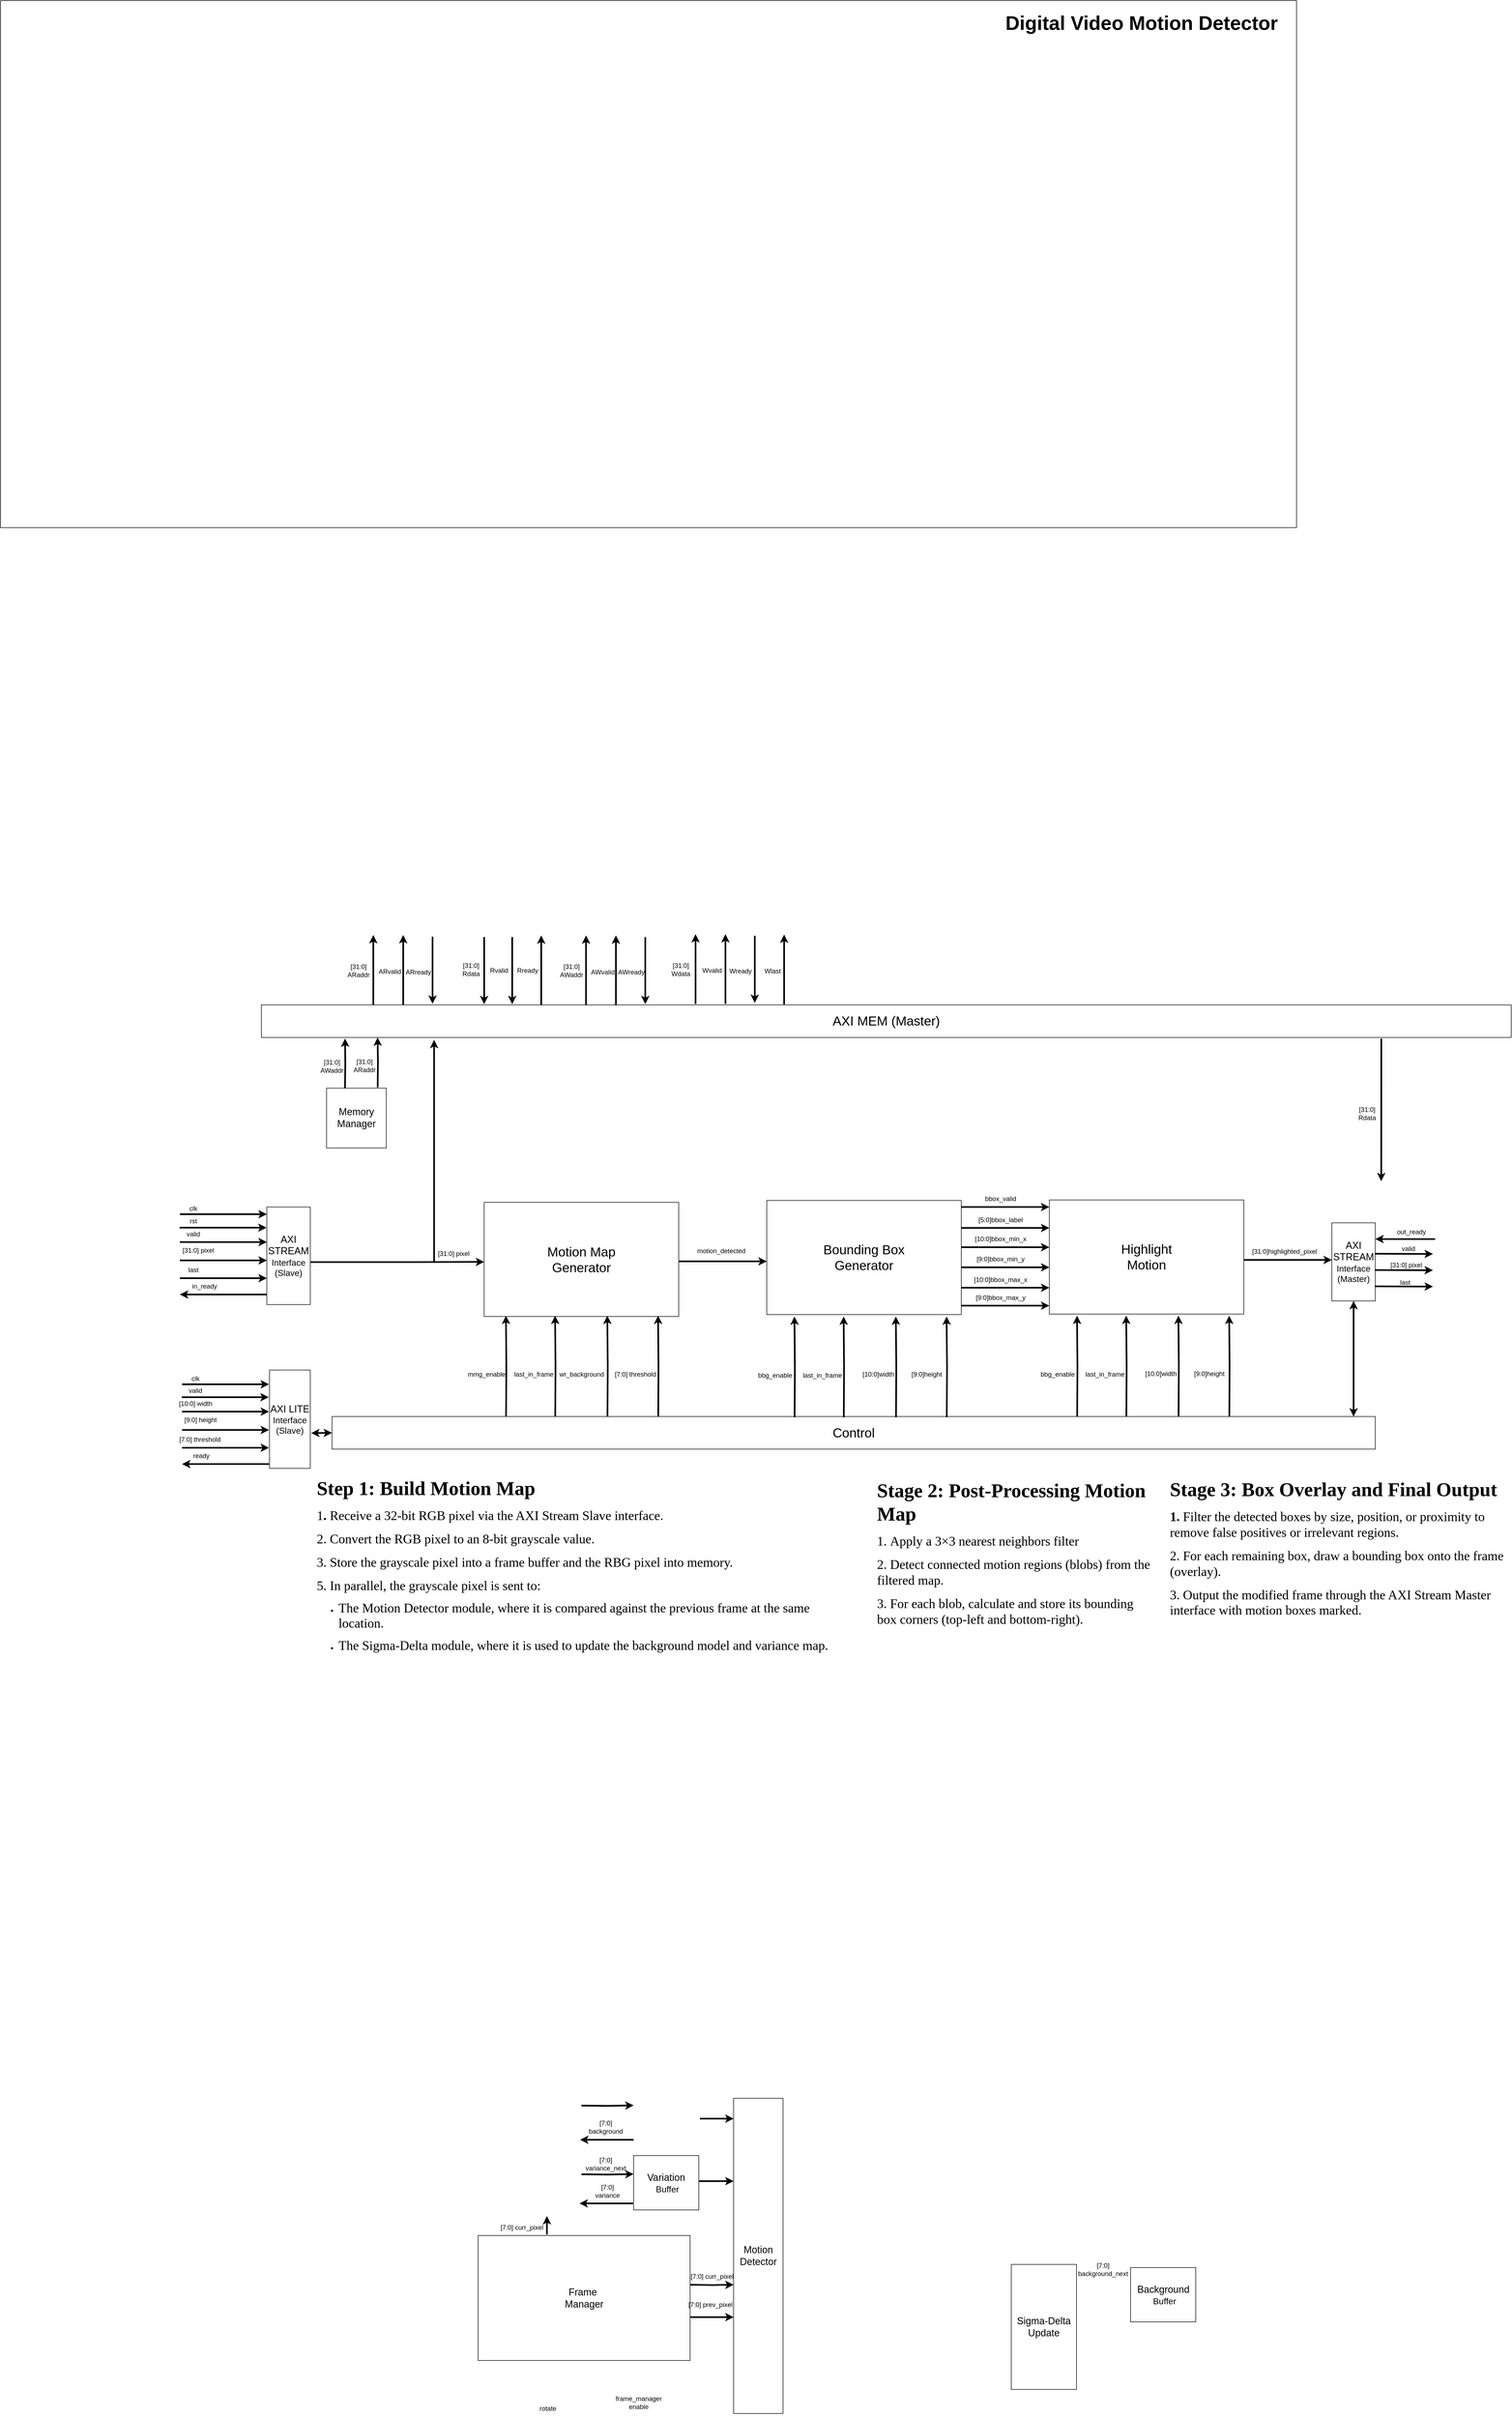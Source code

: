<mxfile version="27.0.6">
  <diagram name="Page-1" id="8psTu5joOEkHxSPbt8DS">
    <mxGraphModel dx="2088" dy="3119" grid="1" gridSize="10" guides="1" tooltips="1" connect="1" arrows="1" fold="1" page="1" pageScale="1" pageWidth="827" pageHeight="1169" math="0" shadow="0">
      <root>
        <mxCell id="0" />
        <mxCell id="1" parent="0" />
        <mxCell id="5wcGb58u3SQSDJ49Bvyi-1" value="&lt;font style=&quot;font-size: 18px;&quot;&gt;AXI STREAM&lt;/font&gt;&lt;div&gt;&lt;font size=&quot;3&quot;&gt;Interface&lt;/font&gt;&lt;/div&gt;&lt;div&gt;&lt;font size=&quot;3&quot;&gt;(Slave)&lt;/font&gt;&lt;/div&gt;" style="rounded=0;whiteSpace=wrap;html=1;" parent="1" vertex="1">
          <mxGeometry x="160" y="20" width="80" height="179.5" as="geometry" />
        </mxCell>
        <mxCell id="5wcGb58u3SQSDJ49Bvyi-8" value="&lt;font style=&quot;font-size: 24px;&quot;&gt;AXI MEM (Master)&lt;/font&gt;" style="whiteSpace=wrap;html=1;" parent="1" vertex="1">
          <mxGeometry x="150" y="-352" width="2300" height="60" as="geometry" />
        </mxCell>
        <mxCell id="5wcGb58u3SQSDJ49Bvyi-29" value="" style="endArrow=classic;html=1;rounded=0;strokeWidth=3;" parent="1" edge="1">
          <mxGeometry width="50" height="50" relative="1" as="geometry">
            <mxPoint x="2211" y="-290" as="sourcePoint" />
            <mxPoint x="2210.87" y="-27.5" as="targetPoint" />
          </mxGeometry>
        </mxCell>
        <mxCell id="5wcGb58u3SQSDJ49Bvyi-28" value="&lt;font style=&quot;font-size: 18px;&quot;&gt;AXI STREAM&lt;/font&gt;&lt;div&gt;&lt;font size=&quot;3&quot;&gt;Interface&lt;/font&gt;&lt;/div&gt;&lt;div&gt;&lt;font size=&quot;3&quot;&gt;(Master)&lt;/font&gt;&lt;/div&gt;" style="rounded=0;whiteSpace=wrap;html=1;" parent="1" vertex="1">
          <mxGeometry x="2120" y="49.13" width="80" height="143.75" as="geometry" />
        </mxCell>
        <mxCell id="1Rf1SUsvrOOBmwsHc8l4-15" value="" style="swimlane;startSize=0;" parent="1" vertex="1">
          <mxGeometry x="-330" y="-2200" width="2385" height="970" as="geometry" />
        </mxCell>
        <mxCell id="1Rf1SUsvrOOBmwsHc8l4-16" value="&lt;font style=&quot;font-size: 36px;&quot;&gt;&lt;b&gt;Digital Video Motion Detector&lt;/b&gt;&lt;/font&gt;" style="text;html=1;align=center;verticalAlign=middle;whiteSpace=wrap;rounded=0;" parent="1Rf1SUsvrOOBmwsHc8l4-15" vertex="1">
          <mxGeometry x="1835" y="26" width="530" height="30" as="geometry" />
        </mxCell>
        <mxCell id="1Rf1SUsvrOOBmwsHc8l4-17" value="&lt;font style=&quot;font-size: 18px;&quot;&gt;AXI LITE&lt;/font&gt;&lt;div&gt;&lt;font size=&quot;3&quot;&gt;Interface&lt;/font&gt;&lt;/div&gt;&lt;div&gt;&lt;font size=&quot;3&quot;&gt;(Slave)&lt;/font&gt;&lt;/div&gt;" style="whiteSpace=wrap;html=1;" parent="1" vertex="1">
          <mxGeometry x="165" y="320" width="75" height="181" as="geometry" />
        </mxCell>
        <mxCell id="1Rf1SUsvrOOBmwsHc8l4-18" value="&lt;font style=&quot;font-size: 24px;&quot;&gt;Control&lt;/font&gt;" style="rounded=0;whiteSpace=wrap;html=1;" parent="1" vertex="1">
          <mxGeometry x="280" y="405.5" width="1920" height="60" as="geometry" />
        </mxCell>
        <mxCell id="1Rf1SUsvrOOBmwsHc8l4-19" value="" style="endArrow=classic;startArrow=classic;html=1;rounded=0;exitX=1.022;exitY=0.641;exitDx=0;exitDy=0;entryX=0;entryY=0.5;entryDx=0;entryDy=0;strokeWidth=3;exitPerimeter=0;" parent="1" source="1Rf1SUsvrOOBmwsHc8l4-17" target="1Rf1SUsvrOOBmwsHc8l4-18" edge="1">
          <mxGeometry width="50" height="50" relative="1" as="geometry">
            <mxPoint x="354" y="125.5" as="sourcePoint" />
            <mxPoint x="404" y="75.5" as="targetPoint" />
          </mxGeometry>
        </mxCell>
        <mxCell id="YUo0tV-gyAyulcyTNa2H-15" value="" style="endArrow=classic;startArrow=classic;html=1;rounded=0;exitX=0.5;exitY=1;exitDx=0;exitDy=0;strokeWidth=3;" parent="1" source="5wcGb58u3SQSDJ49Bvyi-28" edge="1">
          <mxGeometry width="50" height="50" relative="1" as="geometry">
            <mxPoint x="966" y="704.5" as="sourcePoint" />
            <mxPoint x="2160" y="405.5" as="targetPoint" />
          </mxGeometry>
        </mxCell>
        <mxCell id="Wih975mYUc9LBkL0XSU5-4" value="&lt;h3 class=&quot;&quot; data-end=&quot;190&quot; data-start=&quot;157&quot;&gt;&lt;strong data-end=&quot;190&quot; data-start=&quot;161&quot;&gt;&lt;font face=&quot;Times New Roman&quot; style=&quot;font-size: 36px;&quot;&gt;Step 1: Build Motion Map&lt;/font&gt;&lt;/strong&gt;&lt;/h3&gt;&lt;h3 class=&quot;&quot; data-end=&quot;190&quot; data-start=&quot;157&quot;&gt;&lt;font face=&quot;Times New Roman&quot; style=&quot;font-size: 24px;&quot;&gt;&lt;span style=&quot;font-weight: normal;&quot; data-end=&quot;190&quot; data-start=&quot;161&quot;&gt;1&lt;/span&gt;&lt;strong style=&quot;&quot; data-end=&quot;190&quot; data-start=&quot;161&quot;&gt;.&amp;nbsp;&lt;/strong&gt;&lt;span style=&quot;background-color: transparent; color: light-dark(rgb(0, 0, 0), rgb(255, 255, 255)); font-weight: normal;&quot;&gt;Receive a 32-bit RGB pixel via the &lt;/span&gt;&lt;span style=&quot;background-color: transparent; color: light-dark(rgb(0, 0, 0), rgb(255, 255, 255)); font-weight: normal;&quot; data-end=&quot;248&quot; data-start=&quot;228&quot;&gt;AXI Stream Slave&lt;/span&gt;&lt;span style=&quot;background-color: transparent; color: light-dark(rgb(0, 0, 0), rgb(255, 255, 255)); font-weight: normal;&quot;&gt; interface.&lt;/span&gt;&lt;/font&gt;&lt;/h3&gt;&lt;h3 class=&quot;&quot; data-end=&quot;190&quot; data-start=&quot;157&quot;&gt;&lt;font style=&quot;font-size: 24px;&quot; face=&quot;Times New Roman&quot;&gt;&lt;font style=&quot;background-color: transparent; color: light-dark(rgb(0, 0, 0), rgb(255, 255, 255)); font-weight: normal;&quot;&gt;2.&amp;nbsp;&lt;/font&gt;&lt;span style=&quot;background-color: transparent; color: light-dark(rgb(0, 0, 0), rgb(255, 255, 255)); font-weight: normal;&quot;&gt;Convert the RGB pixel to an 8-bit grayscale value.&lt;/span&gt;&lt;/font&gt;&lt;/h3&gt;&lt;div&gt;&lt;h3 class=&quot;&quot; data-end=&quot;377&quot; data-start=&quot;348&quot;&gt;&lt;font face=&quot;Times New Roman&quot; style=&quot;font-size: 24px;&quot;&gt;&lt;span style=&quot;background-color: transparent; color: light-dark(rgb(0, 0, 0), rgb(255, 255, 255)); font-weight: normal;&quot;&gt;3. Store the grayscale pixel into a&amp;nbsp;&lt;/span&gt;&lt;span style=&quot;background-color: transparent; color: light-dark(rgb(0, 0, 0), rgb(255, 255, 255)); font-weight: normal;&quot; data-end=&quot;569&quot; data-start=&quot;552&quot;&gt;frame buffer and the RBG pixel into memory.&lt;/span&gt;&lt;/font&gt;&lt;/h3&gt;&lt;/div&gt;&lt;div&gt;&lt;font style=&quot;font-size: 24px;&quot; face=&quot;Times New Roman&quot;&gt;&lt;font style=&quot;&quot;&gt;&lt;span style=&quot;background-color: transparent; color: light-dark(rgb(0, 0, 0), rgb(255, 255, 255)); font-weight: normal;&quot; data-end=&quot;569&quot; data-start=&quot;552&quot;&gt;5.&amp;nbsp;&lt;/span&gt;&lt;/font&gt;&lt;span style=&quot;background-color: transparent; color: light-dark(rgb(0, 0, 0), rgb(255, 255, 255));&quot;&gt;In parallel, the grayscale pixel is sent to:&lt;/span&gt;&lt;/font&gt;&lt;/div&gt;&lt;ul data-end=&quot;622&quot; data-start=&quot;429&quot;&gt;&lt;li class=&quot;&quot; data-end=&quot;528&quot; data-start=&quot;429&quot;&gt;&lt;p class=&quot;&quot; data-end=&quot;528&quot; data-start=&quot;431&quot;&gt;&lt;font face=&quot;Times New Roman&quot; style=&quot;font-size: 24px;&quot;&gt;The Motion Detector module, where it is compared against the previous frame at the same location.&lt;/font&gt;&lt;/p&gt;&lt;/li&gt;&lt;li class=&quot;&quot; data-end=&quot;622&quot; data-start=&quot;531&quot;&gt;&lt;p class=&quot;&quot; data-end=&quot;622&quot; data-start=&quot;533&quot;&gt;&lt;font style=&quot;font-size: 24px;&quot; face=&quot;Times New Roman&quot;&gt;The Sigma-Delta module, where it is used to update the background model and variance map.&lt;/font&gt;&lt;/p&gt;&lt;/li&gt;&lt;/ul&gt;" style="text;html=1;whiteSpace=wrap;overflow=hidden;rounded=0;" parent="1" vertex="1">
          <mxGeometry x="250" y="496" width="972.5" height="480" as="geometry" />
        </mxCell>
        <mxCell id="Wih975mYUc9LBkL0XSU5-5" value="&lt;h3 class=&quot;&quot; data-end=&quot;199&quot; data-start=&quot;156&quot;&gt;&lt;strong data-end=&quot;199&quot; data-start=&quot;160&quot;&gt;&lt;font style=&quot;font-size: 36px;&quot; face=&quot;Times New Roman&quot;&gt;Stage 2: Post-Processing Motion Map&lt;/font&gt;&lt;/strong&gt;&lt;/h3&gt;&lt;h3 class=&quot;&quot; data-end=&quot;199&quot; data-start=&quot;156&quot;&gt;&lt;span style=&quot;font-weight: normal;&quot;&gt;&lt;font style=&quot;font-size: 24px;&quot; face=&quot;Times New Roman&quot;&gt;&lt;span style=&quot;background-color: transparent; color: light-dark(rgb(0, 0, 0), rgb(255, 255, 255));&quot;&gt;1.&amp;nbsp;&lt;/span&gt;&lt;span style=&quot;background-color: transparent; color: light-dark(rgb(0, 0, 0), rgb(255, 255, 255));&quot;&gt;Apply a &lt;/span&gt;&lt;span style=&quot;background-color: transparent; color: light-dark(rgb(0, 0, 0), rgb(255, 255, 255));&quot; data-end=&quot;239&quot; data-start=&quot;211&quot;&gt;3×3 nearest neighbors filter&lt;/span&gt;&lt;/font&gt;&lt;/span&gt;&lt;/h3&gt;&lt;h3 class=&quot;&quot; data-end=&quot;199&quot; data-start=&quot;156&quot;&gt;&lt;span style=&quot;font-weight: normal;&quot;&gt;&lt;font style=&quot;font-size: 24px;&quot; face=&quot;Times New Roman&quot;&gt;&lt;span style=&quot;background-color: transparent; color: light-dark(rgb(0, 0, 0), rgb(255, 255, 255));&quot;&gt;2.&amp;nbsp;&lt;/span&gt;&lt;span style=&quot;background-color: transparent; color: light-dark(rgb(0, 0, 0), rgb(255, 255, 255));&quot;&gt;Detect &lt;/span&gt;&lt;span style=&quot;background-color: transparent; color: light-dark(rgb(0, 0, 0), rgb(255, 255, 255));&quot; data-end=&quot;387&quot; data-start=&quot;351&quot;&gt;connected motion regions (blobs)&lt;/span&gt;&lt;span style=&quot;background-color: transparent; color: light-dark(rgb(0, 0, 0), rgb(255, 255, 255));&quot;&gt; from the filtered map.&lt;/span&gt;&lt;/font&gt;&lt;/span&gt;&lt;/h3&gt;&lt;h3 class=&quot;&quot; data-end=&quot;199&quot; data-start=&quot;156&quot;&gt;&lt;span style=&quot;font-weight: normal;&quot;&gt;&lt;font style=&quot;font-size: 24px;&quot; face=&quot;Times New Roman&quot;&gt;&lt;span style=&quot;background-color: transparent; color: light-dark(rgb(0, 0, 0), rgb(255, 255, 255));&quot;&gt;3. For each blob, calculate and store its &lt;/span&gt;&lt;span style=&quot;background-color: transparent; color: light-dark(rgb(0, 0, 0), rgb(255, 255, 255));&quot; data-end=&quot;476&quot; data-start=&quot;452&quot;&gt;bounding box corners&lt;/span&gt;&lt;span style=&quot;background-color: transparent; color: light-dark(rgb(0, 0, 0), rgb(255, 255, 255));&quot;&gt; (top-left and bottom-right).&lt;/span&gt;&lt;/font&gt;&lt;/span&gt;&lt;/h3&gt;&lt;h3 class=&quot;&quot; data-end=&quot;377&quot; data-start=&quot;348&quot;&gt;&lt;div&gt;&lt;/div&gt;&lt;/h3&gt;&lt;h1 style=&quot;margin-top: 0px;&quot;&gt;&lt;ul data-end=&quot;907&quot; data-start=&quot;706&quot;&gt;&lt;br&gt;&lt;/ul&gt;&lt;/h1&gt;" style="text;html=1;whiteSpace=wrap;overflow=hidden;rounded=0;" parent="1" vertex="1">
          <mxGeometry x="1281" y="500" width="508" height="460" as="geometry" />
        </mxCell>
        <mxCell id="Wih975mYUc9LBkL0XSU5-10" value="&lt;h3 class=&quot;&quot; data-end=&quot;557&quot; data-start=&quot;512&quot;&gt;&lt;strong data-end=&quot;557&quot; data-start=&quot;516&quot;&gt;&lt;font style=&quot;font-size: 36px;&quot; face=&quot;Times New Roman&quot;&gt;Stage 3: Box Overlay and Final Output&lt;/font&gt;&lt;/strong&gt;&lt;/h3&gt;&lt;h3 class=&quot;&quot; data-end=&quot;557&quot; data-start=&quot;512&quot;&gt;&lt;font style=&quot;font-size: 24px;&quot;&gt;&lt;span style=&quot;font-family: &amp;quot;Times New Roman&amp;quot;; background-color: transparent; color: light-dark(rgb(0, 0, 0), rgb(255, 255, 255));&quot;&gt;1.&amp;nbsp;&lt;/span&gt;&lt;span style=&quot;font-family: &amp;quot;Times New Roman&amp;quot;; background-color: transparent; color: light-dark(rgb(0, 0, 0), rgb(255, 255, 255)); font-weight: normal;&quot;&gt;Filter the detected boxes by size, position, or proximity to remove false positives or irrelevant regions.&lt;/span&gt;&lt;/font&gt;&lt;/h3&gt;&lt;h3 class=&quot;&quot; data-end=&quot;557&quot; data-start=&quot;512&quot;&gt;&lt;font style=&quot;font-size: 24px; font-weight: normal;&quot;&gt;&lt;span style=&quot;background-color: transparent; color: light-dark(rgb(0, 0, 0), rgb(255, 255, 255)); font-family: &amp;quot;Times New Roman&amp;quot;;&quot;&gt;2. For each remaining box, draw a &lt;/span&gt;&lt;span style=&quot;background-color: transparent; color: light-dark(rgb(0, 0, 0), rgb(255, 255, 255)); font-family: &amp;quot;Times New Roman&amp;quot;;&quot; data-end=&quot;717&quot; data-start=&quot;701&quot;&gt;bounding box&lt;/span&gt;&lt;span style=&quot;background-color: transparent; color: light-dark(rgb(0, 0, 0), rgb(255, 255, 255)); font-family: &amp;quot;Times New Roman&amp;quot;;&quot;&gt; onto the frame (overlay).&lt;/span&gt;&lt;/font&gt;&lt;/h3&gt;&lt;h3 class=&quot;&quot; data-end=&quot;557&quot; data-start=&quot;512&quot;&gt;&lt;span style=&quot;font-weight: normal;&quot;&gt;&lt;font style=&quot;font-size: 24px;&quot;&gt;&lt;span style=&quot;background-color: transparent; color: light-dark(rgb(0, 0, 0), rgb(255, 255, 255)); font-family: &amp;quot;Times New Roman&amp;quot;;&quot;&gt;3. Output the modified frame through the &lt;/span&gt;&lt;span style=&quot;background-color: transparent; color: light-dark(rgb(0, 0, 0), rgb(255, 255, 255)); font-family: &amp;quot;Times New Roman&amp;quot;;&quot; data-end=&quot;815&quot; data-start=&quot;784&quot;&gt;AXI Stream Master interface&lt;/span&gt;&lt;span style=&quot;background-color: transparent; color: light-dark(rgb(0, 0, 0), rgb(255, 255, 255)); font-family: &amp;quot;Times New Roman&amp;quot;;&quot;&gt; with motion boxes marked.&lt;/span&gt;&lt;/font&gt;&lt;/span&gt;&lt;/h3&gt;" style="text;html=1;whiteSpace=wrap;overflow=hidden;rounded=0;" parent="1" vertex="1">
          <mxGeometry x="1820" y="498" width="630" height="420" as="geometry" />
        </mxCell>
        <mxCell id="dtxXoNMcvbrdOsO5oj5G-2" value="" style="edgeStyle=orthogonalEdgeStyle;rounded=0;orthogonalLoop=1;jettySize=auto;html=1;strokeWidth=3;exitX=1.008;exitY=0.565;exitDx=0;exitDy=0;exitPerimeter=0;" parent="1" source="5wcGb58u3SQSDJ49Bvyi-1" edge="1">
          <mxGeometry relative="1" as="geometry">
            <mxPoint x="560" y="121" as="targetPoint" />
            <mxPoint x="250" y="121" as="sourcePoint" />
          </mxGeometry>
        </mxCell>
        <mxCell id="dtxXoNMcvbrdOsO5oj5G-5" value="&lt;span style=&quot;font-size: 18px;&quot;&gt;Memory&lt;/span&gt;&lt;br&gt;&lt;div&gt;&lt;span style=&quot;font-size: 18px;&quot;&gt;Manager&lt;/span&gt;&lt;/div&gt;" style="rounded=0;whiteSpace=wrap;html=1;" parent="1" vertex="1">
          <mxGeometry x="270" y="-198.75" width="110" height="110" as="geometry" />
        </mxCell>
        <mxCell id="dtxXoNMcvbrdOsO5oj5G-6" value="" style="edgeStyle=orthogonalEdgeStyle;rounded=0;orthogonalLoop=1;jettySize=auto;html=1;strokeWidth=3;" parent="1" edge="1">
          <mxGeometry relative="1" as="geometry">
            <mxPoint x="304" y="-290" as="targetPoint" />
            <mxPoint x="303.89" y="-198.75" as="sourcePoint" />
          </mxGeometry>
        </mxCell>
        <mxCell id="XOc9_vDRdyOMPMZFaufi-3" value="" style="endArrow=classic;html=1;rounded=0;exitX=0;exitY=0.318;exitDx=0;exitDy=0;exitPerimeter=0;strokeWidth=3;" parent="1" edge="1">
          <mxGeometry width="50" height="50" relative="1" as="geometry">
            <mxPoint x="160" y="181" as="sourcePoint" />
            <mxPoint y="181" as="targetPoint" />
          </mxGeometry>
        </mxCell>
        <mxCell id="XOc9_vDRdyOMPMZFaufi-4" value="" style="endArrow=classic;html=1;rounded=0;strokeWidth=3;" parent="1" edge="1">
          <mxGeometry width="50" height="50" relative="1" as="geometry">
            <mxPoint y="151" as="sourcePoint" />
            <mxPoint x="160" y="151" as="targetPoint" />
          </mxGeometry>
        </mxCell>
        <mxCell id="XOc9_vDRdyOMPMZFaufi-8" value="[31:0] pixel" style="text;html=1;align=center;verticalAlign=middle;whiteSpace=wrap;rounded=0;" parent="1" vertex="1">
          <mxGeometry x="-1.5" y="84.5" width="70" height="30" as="geometry" />
        </mxCell>
        <mxCell id="XOc9_vDRdyOMPMZFaufi-9" value="valid" style="text;html=1;align=center;verticalAlign=middle;whiteSpace=wrap;rounded=0;" parent="1" vertex="1">
          <mxGeometry x="-10" y="54.5" width="70" height="30" as="geometry" />
        </mxCell>
        <mxCell id="XOc9_vDRdyOMPMZFaufi-10" value="last" style="text;html=1;align=center;verticalAlign=middle;whiteSpace=wrap;rounded=0;" parent="1" vertex="1">
          <mxGeometry x="-10" y="121" width="70" height="30" as="geometry" />
        </mxCell>
        <mxCell id="XOc9_vDRdyOMPMZFaufi-11" value="in_ready" style="text;html=1;align=center;verticalAlign=middle;resizable=0;points=[];autosize=1;strokeColor=none;fillColor=none;" parent="1" vertex="1">
          <mxGeometry x="9.5" y="151" width="70" height="30" as="geometry" />
        </mxCell>
        <mxCell id="XOc9_vDRdyOMPMZFaufi-34" value="clk" style="text;html=1;align=center;verticalAlign=middle;whiteSpace=wrap;rounded=0;" parent="1" vertex="1">
          <mxGeometry x="-10" y="8" width="70" height="30" as="geometry" />
        </mxCell>
        <mxCell id="XOc9_vDRdyOMPMZFaufi-36" value="rst" style="text;html=1;align=center;verticalAlign=middle;whiteSpace=wrap;rounded=0;" parent="1" vertex="1">
          <mxGeometry x="-10" y="31.0" width="70" height="30" as="geometry" />
        </mxCell>
        <mxCell id="XOc9_vDRdyOMPMZFaufi-41" value="[31:0] pixel" style="text;html=1;align=center;verticalAlign=middle;whiteSpace=wrap;rounded=0;" parent="1" vertex="1">
          <mxGeometry x="469" y="91" width="70" height="30" as="geometry" />
        </mxCell>
        <mxCell id="XOc9_vDRdyOMPMZFaufi-45" value="" style="edgeStyle=orthogonalEdgeStyle;rounded=0;orthogonalLoop=1;jettySize=auto;html=1;strokeWidth=3;" parent="1" edge="1">
          <mxGeometry relative="1" as="geometry">
            <mxPoint x="411" y="-480.5" as="targetPoint" />
            <mxPoint x="411" y="-352" as="sourcePoint" />
          </mxGeometry>
        </mxCell>
        <mxCell id="XOc9_vDRdyOMPMZFaufi-46" value="" style="edgeStyle=orthogonalEdgeStyle;rounded=0;orthogonalLoop=1;jettySize=auto;html=1;strokeWidth=3;" parent="1" edge="1">
          <mxGeometry relative="1" as="geometry">
            <mxPoint x="465" y="-354" as="targetPoint" />
            <mxPoint x="465" y="-477.5" as="sourcePoint" />
          </mxGeometry>
        </mxCell>
        <mxCell id="XOc9_vDRdyOMPMZFaufi-47" value="" style="edgeStyle=orthogonalEdgeStyle;rounded=0;orthogonalLoop=1;jettySize=auto;html=1;strokeWidth=3;" parent="1" edge="1">
          <mxGeometry relative="1" as="geometry">
            <mxPoint x="356" y="-480.5" as="targetPoint" />
            <mxPoint x="356" y="-352" as="sourcePoint" />
          </mxGeometry>
        </mxCell>
        <mxCell id="XOc9_vDRdyOMPMZFaufi-54" value="ARready" style="text;html=1;align=center;verticalAlign=middle;whiteSpace=wrap;rounded=0;" parent="1" vertex="1">
          <mxGeometry x="409" y="-427.5" width="60" height="30" as="geometry" />
        </mxCell>
        <mxCell id="XOc9_vDRdyOMPMZFaufi-55" value="[31:0] AWaddr" style="text;html=1;align=center;verticalAlign=middle;whiteSpace=wrap;rounded=0;" parent="1" vertex="1">
          <mxGeometry x="250" y="-254.5" width="60" height="30" as="geometry" />
        </mxCell>
        <mxCell id="XOc9_vDRdyOMPMZFaufi-56" value="ARvalid" style="text;html=1;align=center;verticalAlign=middle;resizable=0;points=[];autosize=1;strokeColor=none;fillColor=none;" parent="1" vertex="1">
          <mxGeometry x="356" y="-428" width="60" height="30" as="geometry" />
        </mxCell>
        <mxCell id="XOc9_vDRdyOMPMZFaufi-62" value="" style="edgeStyle=orthogonalEdgeStyle;rounded=0;orthogonalLoop=1;jettySize=auto;html=1;strokeWidth=3;" parent="1" edge="1">
          <mxGeometry relative="1" as="geometry">
            <mxPoint x="363.89" y="-292" as="targetPoint" />
            <mxPoint x="364" y="-200" as="sourcePoint" />
          </mxGeometry>
        </mxCell>
        <mxCell id="XOc9_vDRdyOMPMZFaufi-67" value="[31:0] ARaddr" style="text;html=1;align=center;verticalAlign=middle;whiteSpace=wrap;rounded=0;" parent="1" vertex="1">
          <mxGeometry x="310" y="-254.75" width="60" height="30" as="geometry" />
        </mxCell>
        <mxCell id="XOc9_vDRdyOMPMZFaufi-77" value="" style="edgeStyle=orthogonalEdgeStyle;rounded=0;orthogonalLoop=1;jettySize=auto;html=1;strokeWidth=3;" parent="1" edge="1">
          <mxGeometry relative="1" as="geometry">
            <mxPoint x="467.89" y="-287.5" as="targetPoint" />
            <mxPoint x="467.89" y="122.5" as="sourcePoint" />
          </mxGeometry>
        </mxCell>
        <mxCell id="XOc9_vDRdyOMPMZFaufi-78" value="[31:0] Rdata" style="text;html=1;align=center;verticalAlign=middle;whiteSpace=wrap;rounded=0;" parent="1" vertex="1">
          <mxGeometry x="2155" y="-167" width="60" height="30" as="geometry" />
        </mxCell>
        <mxCell id="XOc9_vDRdyOMPMZFaufi-80" value="[31:0] ARaddr" style="text;html=1;align=center;verticalAlign=middle;whiteSpace=wrap;rounded=0;" parent="1" vertex="1">
          <mxGeometry x="299" y="-430.5" width="60" height="30" as="geometry" />
        </mxCell>
        <mxCell id="XOc9_vDRdyOMPMZFaufi-82" value="" style="edgeStyle=orthogonalEdgeStyle;rounded=0;orthogonalLoop=1;jettySize=auto;html=1;strokeWidth=3;" parent="1" edge="1">
          <mxGeometry relative="1" as="geometry">
            <mxPoint x="611.62" y="-353.25" as="targetPoint" />
            <mxPoint x="611.62" y="-476.75" as="sourcePoint" />
          </mxGeometry>
        </mxCell>
        <mxCell id="XOc9_vDRdyOMPMZFaufi-84" value="Rready" style="text;html=1;align=center;verticalAlign=middle;whiteSpace=wrap;rounded=0;" parent="1" vertex="1">
          <mxGeometry x="610" y="-430" width="60" height="30" as="geometry" />
        </mxCell>
        <mxCell id="XOc9_vDRdyOMPMZFaufi-85" value="Rvalid" style="text;html=1;align=center;verticalAlign=middle;resizable=0;points=[];autosize=1;strokeColor=none;fillColor=none;" parent="1" vertex="1">
          <mxGeometry x="557" y="-430.5" width="60" height="30" as="geometry" />
        </mxCell>
        <mxCell id="XOc9_vDRdyOMPMZFaufi-86" value="[31:0] Rdata" style="text;html=1;align=center;verticalAlign=middle;whiteSpace=wrap;rounded=0;" parent="1" vertex="1">
          <mxGeometry x="506" y="-432.5" width="60" height="30" as="geometry" />
        </mxCell>
        <mxCell id="XOc9_vDRdyOMPMZFaufi-87" value="" style="edgeStyle=orthogonalEdgeStyle;rounded=0;orthogonalLoop=1;jettySize=auto;html=1;strokeWidth=3;" parent="1" edge="1">
          <mxGeometry relative="1" as="geometry">
            <mxPoint x="665" y="-479.75" as="targetPoint" />
            <mxPoint x="665" y="-351.25" as="sourcePoint" />
          </mxGeometry>
        </mxCell>
        <mxCell id="XOc9_vDRdyOMPMZFaufi-88" value="" style="edgeStyle=orthogonalEdgeStyle;rounded=0;orthogonalLoop=1;jettySize=auto;html=1;strokeWidth=3;" parent="1" edge="1">
          <mxGeometry relative="1" as="geometry">
            <mxPoint x="560" y="-353.25" as="targetPoint" />
            <mxPoint x="560" y="-476.75" as="sourcePoint" />
          </mxGeometry>
        </mxCell>
        <mxCell id="XOc9_vDRdyOMPMZFaufi-91" value="" style="edgeStyle=orthogonalEdgeStyle;rounded=0;orthogonalLoop=1;jettySize=auto;html=1;strokeWidth=3;" parent="1" edge="1">
          <mxGeometry relative="1" as="geometry">
            <mxPoint x="802.5" y="-479.75" as="targetPoint" />
            <mxPoint x="802.5" y="-351.25" as="sourcePoint" />
          </mxGeometry>
        </mxCell>
        <mxCell id="XOc9_vDRdyOMPMZFaufi-92" value="" style="edgeStyle=orthogonalEdgeStyle;rounded=0;orthogonalLoop=1;jettySize=auto;html=1;strokeWidth=3;" parent="1" edge="1">
          <mxGeometry relative="1" as="geometry">
            <mxPoint x="856.5" y="-353.25" as="targetPoint" />
            <mxPoint x="856.5" y="-476.75" as="sourcePoint" />
          </mxGeometry>
        </mxCell>
        <mxCell id="XOc9_vDRdyOMPMZFaufi-93" value="" style="edgeStyle=orthogonalEdgeStyle;rounded=0;orthogonalLoop=1;jettySize=auto;html=1;strokeWidth=3;" parent="1" edge="1">
          <mxGeometry relative="1" as="geometry">
            <mxPoint x="747.5" y="-479.75" as="targetPoint" />
            <mxPoint x="747.5" y="-351.25" as="sourcePoint" />
          </mxGeometry>
        </mxCell>
        <mxCell id="XOc9_vDRdyOMPMZFaufi-94" value="AWready" style="text;html=1;align=center;verticalAlign=middle;whiteSpace=wrap;rounded=0;" parent="1" vertex="1">
          <mxGeometry x="800.5" y="-426.75" width="60" height="30" as="geometry" />
        </mxCell>
        <mxCell id="XOc9_vDRdyOMPMZFaufi-95" value="AWvalid" style="text;html=1;align=center;verticalAlign=middle;resizable=0;points=[];autosize=1;strokeColor=none;fillColor=none;" parent="1" vertex="1">
          <mxGeometry x="742.5" y="-427.25" width="70" height="30" as="geometry" />
        </mxCell>
        <mxCell id="XOc9_vDRdyOMPMZFaufi-96" value="[31:0] AWaddr" style="text;html=1;align=center;verticalAlign=middle;whiteSpace=wrap;rounded=0;" parent="1" vertex="1">
          <mxGeometry x="690.5" y="-429.75" width="60" height="30" as="geometry" />
        </mxCell>
        <mxCell id="XOc9_vDRdyOMPMZFaufi-97" value="" style="edgeStyle=orthogonalEdgeStyle;rounded=0;orthogonalLoop=1;jettySize=auto;html=1;strokeWidth=3;" parent="1" edge="1">
          <mxGeometry relative="1" as="geometry">
            <mxPoint x="1004" y="-482.12" as="targetPoint" />
            <mxPoint x="1004" y="-353.62" as="sourcePoint" />
          </mxGeometry>
        </mxCell>
        <mxCell id="XOc9_vDRdyOMPMZFaufi-98" value="" style="edgeStyle=orthogonalEdgeStyle;rounded=0;orthogonalLoop=1;jettySize=auto;html=1;strokeWidth=3;" parent="1" edge="1">
          <mxGeometry relative="1" as="geometry">
            <mxPoint x="1058" y="-355.62" as="targetPoint" />
            <mxPoint x="1058" y="-479.12" as="sourcePoint" />
          </mxGeometry>
        </mxCell>
        <mxCell id="XOc9_vDRdyOMPMZFaufi-99" value="" style="edgeStyle=orthogonalEdgeStyle;rounded=0;orthogonalLoop=1;jettySize=auto;html=1;strokeWidth=3;" parent="1" edge="1">
          <mxGeometry relative="1" as="geometry">
            <mxPoint x="949" y="-482.12" as="targetPoint" />
            <mxPoint x="949" y="-353.62" as="sourcePoint" />
          </mxGeometry>
        </mxCell>
        <mxCell id="XOc9_vDRdyOMPMZFaufi-100" value="Wready" style="text;html=1;align=center;verticalAlign=middle;whiteSpace=wrap;rounded=0;" parent="1" vertex="1">
          <mxGeometry x="1002" y="-429.12" width="60" height="30" as="geometry" />
        </mxCell>
        <mxCell id="XOc9_vDRdyOMPMZFaufi-101" value="Wvalid" style="text;html=1;align=center;verticalAlign=middle;resizable=0;points=[];autosize=1;strokeColor=none;fillColor=none;" parent="1" vertex="1">
          <mxGeometry x="949" y="-429.62" width="60" height="30" as="geometry" />
        </mxCell>
        <mxCell id="XOc9_vDRdyOMPMZFaufi-102" value="[31:0] Wdata" style="text;html=1;align=center;verticalAlign=middle;whiteSpace=wrap;rounded=0;" parent="1" vertex="1">
          <mxGeometry x="892" y="-432.12" width="60" height="30" as="geometry" />
        </mxCell>
        <mxCell id="XOc9_vDRdyOMPMZFaufi-103" value="" style="edgeStyle=orthogonalEdgeStyle;rounded=0;orthogonalLoop=1;jettySize=auto;html=1;strokeWidth=3;" parent="1" edge="1">
          <mxGeometry relative="1" as="geometry">
            <mxPoint x="1112" y="-481.37" as="targetPoint" />
            <mxPoint x="1112" y="-352.87" as="sourcePoint" />
          </mxGeometry>
        </mxCell>
        <mxCell id="XOc9_vDRdyOMPMZFaufi-104" value="Wlast" style="text;html=1;align=center;verticalAlign=middle;whiteSpace=wrap;rounded=0;" parent="1" vertex="1">
          <mxGeometry x="1066" y="-429.12" width="50" height="30" as="geometry" />
        </mxCell>
        <mxCell id="XOc9_vDRdyOMPMZFaufi-107" value="" style="endArrow=classic;html=1;rounded=0;exitX=0;exitY=0.318;exitDx=0;exitDy=0;exitPerimeter=0;strokeWidth=3;" parent="1" edge="1">
          <mxGeometry width="50" height="50" relative="1" as="geometry">
            <mxPoint x="2199" y="166.0" as="sourcePoint" />
            <mxPoint x="2306" y="166.38" as="targetPoint" />
          </mxGeometry>
        </mxCell>
        <mxCell id="XOc9_vDRdyOMPMZFaufi-108" value="" style="endArrow=classic;html=1;rounded=0;exitX=0;exitY=0.318;exitDx=0;exitDy=0;exitPerimeter=0;strokeWidth=3;" parent="1" edge="1">
          <mxGeometry width="50" height="50" relative="1" as="geometry">
            <mxPoint x="2199" y="136" as="sourcePoint" />
            <mxPoint x="2306" y="136.38" as="targetPoint" />
          </mxGeometry>
        </mxCell>
        <mxCell id="XOc9_vDRdyOMPMZFaufi-109" value="" style="endArrow=classic;html=1;rounded=0;exitX=0;exitY=0.318;exitDx=0;exitDy=0;exitPerimeter=0;strokeWidth=3;" parent="1" edge="1">
          <mxGeometry width="50" height="50" relative="1" as="geometry">
            <mxPoint x="2199" y="106.0" as="sourcePoint" />
            <mxPoint x="2306" y="106.38" as="targetPoint" />
          </mxGeometry>
        </mxCell>
        <mxCell id="XOc9_vDRdyOMPMZFaufi-110" value="[31:0] pixel" style="text;html=1;align=center;verticalAlign=middle;whiteSpace=wrap;rounded=0;" parent="1" vertex="1">
          <mxGeometry x="2221.5" y="111.88" width="70" height="30" as="geometry" />
        </mxCell>
        <mxCell id="XOc9_vDRdyOMPMZFaufi-111" value="valid" style="text;html=1;align=center;verticalAlign=middle;whiteSpace=wrap;rounded=0;" parent="1" vertex="1">
          <mxGeometry x="2226" y="81.88" width="70" height="30" as="geometry" />
        </mxCell>
        <mxCell id="XOc9_vDRdyOMPMZFaufi-112" value="last" style="text;html=1;align=center;verticalAlign=middle;whiteSpace=wrap;rounded=0;" parent="1" vertex="1">
          <mxGeometry x="2220" y="143.88" width="70" height="30" as="geometry" />
        </mxCell>
        <mxCell id="XOc9_vDRdyOMPMZFaufi-116" value="" style="endArrow=classic;html=1;rounded=0;strokeWidth=3;" parent="1" edge="1">
          <mxGeometry width="50" height="50" relative="1" as="geometry">
            <mxPoint x="2310" y="79" as="sourcePoint" />
            <mxPoint x="2200" y="79" as="targetPoint" />
          </mxGeometry>
        </mxCell>
        <mxCell id="XOc9_vDRdyOMPMZFaufi-118" value="out_ready" style="text;html=1;align=center;verticalAlign=middle;resizable=0;points=[];autosize=1;strokeColor=none;fillColor=none;" parent="1" vertex="1">
          <mxGeometry x="2226" y="50.88" width="80" height="30" as="geometry" />
        </mxCell>
        <mxCell id="XOc9_vDRdyOMPMZFaufi-124" value="" style="endArrow=classic;html=1;rounded=0;strokeWidth=3;" parent="1" edge="1">
          <mxGeometry width="50" height="50" relative="1" as="geometry">
            <mxPoint y="118.23" as="sourcePoint" />
            <mxPoint x="160" y="118.23" as="targetPoint" />
          </mxGeometry>
        </mxCell>
        <mxCell id="XOc9_vDRdyOMPMZFaufi-125" value="" style="endArrow=classic;html=1;rounded=0;strokeWidth=3;" parent="1" edge="1">
          <mxGeometry width="50" height="50" relative="1" as="geometry">
            <mxPoint y="84.5" as="sourcePoint" />
            <mxPoint x="160" y="84.5" as="targetPoint" />
          </mxGeometry>
        </mxCell>
        <mxCell id="XOc9_vDRdyOMPMZFaufi-126" value="" style="endArrow=classic;html=1;rounded=0;strokeWidth=3;" parent="1" edge="1">
          <mxGeometry width="50" height="50" relative="1" as="geometry">
            <mxPoint x="-0.5" y="58" as="sourcePoint" />
            <mxPoint x="159.5" y="58" as="targetPoint" />
          </mxGeometry>
        </mxCell>
        <mxCell id="XOc9_vDRdyOMPMZFaufi-127" value="" style="endArrow=classic;html=1;rounded=0;strokeWidth=3;" parent="1" edge="1">
          <mxGeometry width="50" height="50" relative="1" as="geometry">
            <mxPoint y="33.23" as="sourcePoint" />
            <mxPoint x="160" y="33.23" as="targetPoint" />
          </mxGeometry>
        </mxCell>
        <mxCell id="XOc9_vDRdyOMPMZFaufi-128" value="" style="endArrow=classic;html=1;rounded=0;exitX=0;exitY=0.318;exitDx=0;exitDy=0;exitPerimeter=0;strokeWidth=3;" parent="1" edge="1">
          <mxGeometry width="50" height="50" relative="1" as="geometry">
            <mxPoint x="164" y="493" as="sourcePoint" />
            <mxPoint x="4" y="493" as="targetPoint" />
          </mxGeometry>
        </mxCell>
        <mxCell id="XOc9_vDRdyOMPMZFaufi-129" value="" style="endArrow=classic;html=1;rounded=0;strokeWidth=3;" parent="1" edge="1">
          <mxGeometry width="50" height="50" relative="1" as="geometry">
            <mxPoint x="4" y="463" as="sourcePoint" />
            <mxPoint x="164" y="463" as="targetPoint" />
          </mxGeometry>
        </mxCell>
        <mxCell id="XOc9_vDRdyOMPMZFaufi-130" value="[9:0] height" style="text;html=1;align=center;verticalAlign=middle;whiteSpace=wrap;rounded=0;" parent="1" vertex="1">
          <mxGeometry x="2.5" y="396.5" width="70" height="30" as="geometry" />
        </mxCell>
        <mxCell id="XOc9_vDRdyOMPMZFaufi-131" value="[10:0] width" style="text;html=1;align=center;verticalAlign=middle;whiteSpace=wrap;rounded=0;" parent="1" vertex="1">
          <mxGeometry x="-6" y="366.5" width="70" height="30" as="geometry" />
        </mxCell>
        <mxCell id="XOc9_vDRdyOMPMZFaufi-132" value="[7:0] threshold" style="text;html=1;align=center;verticalAlign=middle;whiteSpace=wrap;rounded=0;" parent="1" vertex="1">
          <mxGeometry x="-6" y="433" width="86" height="30" as="geometry" />
        </mxCell>
        <mxCell id="XOc9_vDRdyOMPMZFaufi-133" value="ready" style="text;html=1;align=center;verticalAlign=middle;resizable=0;points=[];autosize=1;strokeColor=none;fillColor=none;" parent="1" vertex="1">
          <mxGeometry x="13.5" y="463" width="50" height="30" as="geometry" />
        </mxCell>
        <mxCell id="XOc9_vDRdyOMPMZFaufi-134" value="clk" style="text;html=1;align=center;verticalAlign=middle;whiteSpace=wrap;rounded=0;" parent="1" vertex="1">
          <mxGeometry x="-6" y="321" width="70" height="30" as="geometry" />
        </mxCell>
        <mxCell id="XOc9_vDRdyOMPMZFaufi-135" value="valid" style="text;html=1;align=center;verticalAlign=middle;whiteSpace=wrap;rounded=0;" parent="1" vertex="1">
          <mxGeometry x="-6" y="343" width="70" height="30" as="geometry" />
        </mxCell>
        <mxCell id="XOc9_vDRdyOMPMZFaufi-136" value="" style="endArrow=classic;html=1;rounded=0;strokeWidth=3;" parent="1" edge="1">
          <mxGeometry width="50" height="50" relative="1" as="geometry">
            <mxPoint x="4" y="430.23" as="sourcePoint" />
            <mxPoint x="164" y="430.23" as="targetPoint" />
          </mxGeometry>
        </mxCell>
        <mxCell id="XOc9_vDRdyOMPMZFaufi-137" value="" style="endArrow=classic;html=1;rounded=0;strokeWidth=3;" parent="1" edge="1">
          <mxGeometry width="50" height="50" relative="1" as="geometry">
            <mxPoint x="4" y="396.5" as="sourcePoint" />
            <mxPoint x="164" y="396.5" as="targetPoint" />
          </mxGeometry>
        </mxCell>
        <mxCell id="XOc9_vDRdyOMPMZFaufi-138" value="" style="endArrow=classic;html=1;rounded=0;strokeWidth=3;" parent="1" edge="1">
          <mxGeometry width="50" height="50" relative="1" as="geometry">
            <mxPoint x="3.5" y="370" as="sourcePoint" />
            <mxPoint x="163.5" y="370" as="targetPoint" />
          </mxGeometry>
        </mxCell>
        <mxCell id="XOc9_vDRdyOMPMZFaufi-139" value="" style="endArrow=classic;html=1;rounded=0;strokeWidth=3;" parent="1" edge="1">
          <mxGeometry width="50" height="50" relative="1" as="geometry">
            <mxPoint x="4" y="346.23" as="sourcePoint" />
            <mxPoint x="164" y="346.23" as="targetPoint" />
          </mxGeometry>
        </mxCell>
        <mxCell id="VN-eHyt6kYfMbYtqsBXD-1" value="" style="edgeStyle=orthogonalEdgeStyle;rounded=0;orthogonalLoop=1;jettySize=auto;html=1;strokeWidth=3;entryX=0.112;entryY=0.993;entryDx=0;entryDy=0;entryPerimeter=0;" parent="1" edge="1" target="pzHLP5PFSMqDfCKK6MuQ-24">
          <mxGeometry relative="1" as="geometry">
            <mxPoint x="600" y="245.5" as="targetPoint" />
            <mxPoint x="600.3" y="405.5" as="sourcePoint" />
          </mxGeometry>
        </mxCell>
        <mxCell id="VN-eHyt6kYfMbYtqsBXD-14" value="" style="edgeStyle=orthogonalEdgeStyle;rounded=0;orthogonalLoop=1;jettySize=auto;html=1;strokeWidth=3;" parent="1" edge="1">
          <mxGeometry relative="1" as="geometry">
            <mxPoint x="1080" y="120" as="targetPoint" />
            <mxPoint x="918" y="119.95" as="sourcePoint" />
            <Array as="points">
              <mxPoint x="967" y="119.95" />
            </Array>
          </mxGeometry>
        </mxCell>
        <mxCell id="pzHLP5PFSMqDfCKK6MuQ-1" value="&lt;span style=&quot;background-color: transparent; color: light-dark(rgb(0, 0, 0), rgb(255, 255, 255)); font-size: 18px;&quot;&gt;Variation&lt;/span&gt;&lt;div&gt;&lt;span style=&quot;font-size: medium; background-color: transparent; color: light-dark(rgb(0, 0, 0), rgb(255, 255, 255));&quot;&gt;&amp;nbsp;Buffer&lt;/span&gt;&lt;/div&gt;" style="rounded=0;whiteSpace=wrap;html=1;" vertex="1" parent="1">
          <mxGeometry x="835" y="1765.5" width="120" height="100" as="geometry" />
        </mxCell>
        <mxCell id="pzHLP5PFSMqDfCKK6MuQ-2" value="&lt;font style=&quot;font-size: 18px;&quot;&gt;Motion Detector&lt;/font&gt;" style="whiteSpace=wrap;html=1;" vertex="1" parent="1">
          <mxGeometry x="1019" y="1660" width="91" height="580" as="geometry" />
        </mxCell>
        <mxCell id="pzHLP5PFSMqDfCKK6MuQ-3" value="" style="edgeStyle=orthogonalEdgeStyle;rounded=0;orthogonalLoop=1;jettySize=auto;html=1;strokeWidth=3;" edge="1" parent="1">
          <mxGeometry relative="1" as="geometry">
            <mxPoint x="1019" y="1697.5" as="targetPoint" />
            <mxPoint x="957" y="1697.5" as="sourcePoint" />
          </mxGeometry>
        </mxCell>
        <mxCell id="pzHLP5PFSMqDfCKK6MuQ-4" value="" style="edgeStyle=orthogonalEdgeStyle;rounded=0;orthogonalLoop=1;jettySize=auto;html=1;strokeWidth=3;" edge="1" parent="1">
          <mxGeometry relative="1" as="geometry">
            <mxPoint x="1019" y="1812.5" as="targetPoint" />
            <mxPoint x="955" y="1812.5" as="sourcePoint" />
          </mxGeometry>
        </mxCell>
        <mxCell id="pzHLP5PFSMqDfCKK6MuQ-5" value="" style="edgeStyle=orthogonalEdgeStyle;rounded=0;orthogonalLoop=1;jettySize=auto;html=1;strokeWidth=3;" edge="1" parent="1">
          <mxGeometry relative="1" as="geometry">
            <mxPoint x="1019" y="2062.75" as="targetPoint" />
            <mxPoint x="939" y="2062.8" as="sourcePoint" />
          </mxGeometry>
        </mxCell>
        <mxCell id="pzHLP5PFSMqDfCKK6MuQ-6" value="&lt;span style=&quot;font-size: 18px;&quot;&gt;Frame&amp;nbsp;&lt;/span&gt;&lt;div&gt;&lt;span style=&quot;font-size: 18px;&quot;&gt;Manager&lt;/span&gt;&lt;/div&gt;" style="rounded=0;whiteSpace=wrap;html=1;" vertex="1" parent="1">
          <mxGeometry x="549" y="1912.5" width="390" height="230" as="geometry" />
        </mxCell>
        <mxCell id="pzHLP5PFSMqDfCKK6MuQ-7" value="" style="edgeStyle=orthogonalEdgeStyle;rounded=0;orthogonalLoop=1;jettySize=auto;html=1;strokeWidth=3;" edge="1" parent="1">
          <mxGeometry relative="1" as="geometry">
            <mxPoint x="1019" y="2003.12" as="targetPoint" />
            <mxPoint x="939" y="2003.17" as="sourcePoint" />
          </mxGeometry>
        </mxCell>
        <mxCell id="pzHLP5PFSMqDfCKK6MuQ-8" value="" style="edgeStyle=orthogonalEdgeStyle;rounded=0;orthogonalLoop=1;jettySize=auto;html=1;strokeWidth=3;exitX=0.487;exitY=0;exitDx=0;exitDy=0;exitPerimeter=0;" edge="1" parent="1">
          <mxGeometry relative="1" as="geometry">
            <mxPoint x="675.5" y="1876.75" as="targetPoint" />
            <mxPoint x="675.43" y="1910.75" as="sourcePoint" />
          </mxGeometry>
        </mxCell>
        <mxCell id="pzHLP5PFSMqDfCKK6MuQ-9" value="[7:0] curr_pixel" style="text;html=1;align=center;verticalAlign=middle;resizable=0;points=[];autosize=1;strokeColor=none;fillColor=none;" vertex="1" parent="1">
          <mxGeometry x="929" y="1973.12" width="100" height="30" as="geometry" />
        </mxCell>
        <mxCell id="pzHLP5PFSMqDfCKK6MuQ-10" value="[7:0] prev_pixel" style="text;html=1;align=center;verticalAlign=middle;resizable=0;points=[];autosize=1;strokeColor=none;fillColor=none;" vertex="1" parent="1">
          <mxGeometry x="926" y="2025" width="100" height="30" as="geometry" />
        </mxCell>
        <mxCell id="pzHLP5PFSMqDfCKK6MuQ-11" value="[7:0] curr_pixel" style="text;html=1;align=center;verticalAlign=middle;resizable=0;points=[];autosize=1;strokeColor=none;fillColor=none;" vertex="1" parent="1">
          <mxGeometry x="579" y="1882.5" width="100" height="30" as="geometry" />
        </mxCell>
        <mxCell id="pzHLP5PFSMqDfCKK6MuQ-12" value="" style="edgeStyle=orthogonalEdgeStyle;rounded=0;orthogonalLoop=1;jettySize=auto;html=1;strokeWidth=3;" edge="1" parent="1">
          <mxGeometry relative="1" as="geometry">
            <mxPoint x="835" y="1673.08" as="targetPoint" />
            <mxPoint x="739" y="1673.5" as="sourcePoint" />
          </mxGeometry>
        </mxCell>
        <mxCell id="pzHLP5PFSMqDfCKK6MuQ-13" value="" style="edgeStyle=orthogonalEdgeStyle;rounded=0;orthogonalLoop=1;jettySize=auto;html=1;strokeWidth=3;" edge="1" parent="1">
          <mxGeometry relative="1" as="geometry">
            <mxPoint x="835" y="1799.5" as="targetPoint" />
            <mxPoint x="739" y="1799.92" as="sourcePoint" />
          </mxGeometry>
        </mxCell>
        <mxCell id="pzHLP5PFSMqDfCKK6MuQ-14" value="frame_manager&lt;div&gt;enable&lt;/div&gt;" style="text;html=1;align=center;verticalAlign=middle;resizable=0;points=[];autosize=1;strokeColor=none;fillColor=none;" vertex="1" parent="1">
          <mxGeometry x="789" y="2200" width="110" height="40" as="geometry" />
        </mxCell>
        <mxCell id="pzHLP5PFSMqDfCKK6MuQ-15" value="" style="edgeStyle=orthogonalEdgeStyle;rounded=0;orthogonalLoop=1;jettySize=auto;html=1;strokeWidth=3;exitX=-0.008;exitY=0.88;exitDx=0;exitDy=0;exitPerimeter=0;" edge="1" parent="1" source="pzHLP5PFSMqDfCKK6MuQ-1">
          <mxGeometry relative="1" as="geometry">
            <mxPoint x="735.5" y="1853.5" as="targetPoint" />
            <mxPoint x="829" y="1853.5" as="sourcePoint" />
          </mxGeometry>
        </mxCell>
        <mxCell id="pzHLP5PFSMqDfCKK6MuQ-16" value="" style="edgeStyle=orthogonalEdgeStyle;rounded=0;orthogonalLoop=1;jettySize=auto;html=1;strokeWidth=3;exitX=-0.008;exitY=0.88;exitDx=0;exitDy=0;exitPerimeter=0;" edge="1" parent="1">
          <mxGeometry relative="1" as="geometry">
            <mxPoint x="736.5" y="1736.34" as="targetPoint" />
            <mxPoint x="835" y="1736.34" as="sourcePoint" />
          </mxGeometry>
        </mxCell>
        <mxCell id="pzHLP5PFSMqDfCKK6MuQ-17" value="[7:0] background" style="text;html=1;align=center;verticalAlign=middle;whiteSpace=wrap;rounded=0;" vertex="1" parent="1">
          <mxGeometry x="754" y="1698" width="60" height="30" as="geometry" />
        </mxCell>
        <mxCell id="pzHLP5PFSMqDfCKK6MuQ-18" value="[7:0] variance_next" style="text;html=1;align=center;verticalAlign=middle;whiteSpace=wrap;rounded=0;" vertex="1" parent="1">
          <mxGeometry x="754" y="1765.5" width="60" height="30" as="geometry" />
        </mxCell>
        <mxCell id="pzHLP5PFSMqDfCKK6MuQ-19" value="[7:0] variance" style="text;html=1;align=center;verticalAlign=middle;whiteSpace=wrap;rounded=0;" vertex="1" parent="1">
          <mxGeometry x="757" y="1815.5" width="60" height="30" as="geometry" />
        </mxCell>
        <mxCell id="pzHLP5PFSMqDfCKK6MuQ-20" value="rotate" style="text;html=1;align=center;verticalAlign=middle;resizable=0;points=[];autosize=1;strokeColor=none;fillColor=none;" vertex="1" parent="1">
          <mxGeometry x="652" y="2215.5" width="50" height="30" as="geometry" />
        </mxCell>
        <mxCell id="pzHLP5PFSMqDfCKK6MuQ-21" value="&lt;span style=&quot;font-size: 18px;&quot;&gt;Background&lt;/span&gt;&lt;br&gt;&lt;div&gt;&lt;font size=&quot;3&quot;&gt;&amp;nbsp;Buffer&lt;/font&gt;&lt;/div&gt;" style="rounded=0;whiteSpace=wrap;html=1;" vertex="1" parent="1">
          <mxGeometry x="1749.5" y="1971.5" width="120" height="100" as="geometry" />
        </mxCell>
        <mxCell id="pzHLP5PFSMqDfCKK6MuQ-22" value="&lt;span style=&quot;font-size: 18px;&quot;&gt;Sigma-Delta&lt;/span&gt;&lt;div&gt;&lt;span style=&quot;font-size: 18px;&quot;&gt;Update&lt;/span&gt;&lt;/div&gt;" style="rounded=0;whiteSpace=wrap;html=1;" vertex="1" parent="1">
          <mxGeometry x="1530" y="1965.75" width="120" height="230" as="geometry" />
        </mxCell>
        <mxCell id="pzHLP5PFSMqDfCKK6MuQ-23" value="[7:0] background_next" style="text;html=1;align=center;verticalAlign=middle;whiteSpace=wrap;rounded=0;" vertex="1" parent="1">
          <mxGeometry x="1668.5" y="1960" width="60" height="30" as="geometry" />
        </mxCell>
        <mxCell id="pzHLP5PFSMqDfCKK6MuQ-24" value="&lt;font style=&quot;font-size: 24px;&quot;&gt;Motion Map&lt;/font&gt;&lt;div&gt;&lt;font style=&quot;font-size: 24px;&quot;&gt;Generator&lt;/font&gt;&lt;/div&gt;" style="rounded=0;whiteSpace=wrap;html=1;" vertex="1" parent="1">
          <mxGeometry x="560" y="11.5" width="358" height="210" as="geometry" />
        </mxCell>
        <mxCell id="pzHLP5PFSMqDfCKK6MuQ-25" value="mmg_enable" style="text;html=1;align=center;verticalAlign=middle;resizable=0;points=[];autosize=1;strokeColor=none;fillColor=none;" vertex="1" parent="1">
          <mxGeometry x="519" y="313" width="90" height="30" as="geometry" />
        </mxCell>
        <mxCell id="pzHLP5PFSMqDfCKK6MuQ-26" value="last_in_frame" style="text;html=1;align=center;verticalAlign=middle;resizable=0;points=[];autosize=1;strokeColor=none;fillColor=none;" vertex="1" parent="1">
          <mxGeometry x="601" y="313" width="100" height="30" as="geometry" />
        </mxCell>
        <mxCell id="pzHLP5PFSMqDfCKK6MuQ-29" value="wr_background" style="text;html=1;align=center;verticalAlign=middle;resizable=0;points=[];autosize=1;strokeColor=none;fillColor=none;" vertex="1" parent="1">
          <mxGeometry x="684" y="313" width="110" height="30" as="geometry" />
        </mxCell>
        <mxCell id="pzHLP5PFSMqDfCKK6MuQ-32" value="[7:0] threshold" style="text;html=1;align=center;verticalAlign=middle;resizable=0;points=[];autosize=1;strokeColor=none;fillColor=none;" vertex="1" parent="1">
          <mxGeometry x="787.5" y="313" width="100" height="30" as="geometry" />
        </mxCell>
        <mxCell id="pzHLP5PFSMqDfCKK6MuQ-33" value="" style="edgeStyle=orthogonalEdgeStyle;rounded=0;orthogonalLoop=1;jettySize=auto;html=1;strokeWidth=3;entryX=0.112;entryY=0.993;entryDx=0;entryDy=0;entryPerimeter=0;" edge="1" parent="1">
          <mxGeometry relative="1" as="geometry">
            <mxPoint x="690.5" y="220" as="targetPoint" />
            <mxPoint x="690.8" y="405.5" as="sourcePoint" />
          </mxGeometry>
        </mxCell>
        <mxCell id="pzHLP5PFSMqDfCKK6MuQ-34" value="" style="edgeStyle=orthogonalEdgeStyle;rounded=0;orthogonalLoop=1;jettySize=auto;html=1;strokeWidth=3;entryX=0.112;entryY=0.993;entryDx=0;entryDy=0;entryPerimeter=0;" edge="1" parent="1">
          <mxGeometry relative="1" as="geometry">
            <mxPoint x="786.59" y="220" as="targetPoint" />
            <mxPoint x="786.89" y="405.5" as="sourcePoint" />
          </mxGeometry>
        </mxCell>
        <mxCell id="pzHLP5PFSMqDfCKK6MuQ-35" value="" style="edgeStyle=orthogonalEdgeStyle;rounded=0;orthogonalLoop=1;jettySize=auto;html=1;strokeWidth=3;entryX=0.112;entryY=0.993;entryDx=0;entryDy=0;entryPerimeter=0;" edge="1" parent="1">
          <mxGeometry relative="1" as="geometry">
            <mxPoint x="880" y="220" as="targetPoint" />
            <mxPoint x="880.3" y="405.5" as="sourcePoint" />
          </mxGeometry>
        </mxCell>
        <mxCell id="pzHLP5PFSMqDfCKK6MuQ-36" value="&lt;span style=&quot;font-size: 24px;&quot;&gt;Bounding Box&lt;/span&gt;&lt;div&gt;&lt;span style=&quot;font-size: 24px;&quot;&gt;Generator&lt;/span&gt;&lt;/div&gt;" style="rounded=0;whiteSpace=wrap;html=1;" vertex="1" parent="1">
          <mxGeometry x="1080" y="8" width="358" height="210" as="geometry" />
        </mxCell>
        <mxCell id="pzHLP5PFSMqDfCKK6MuQ-37" value="" style="edgeStyle=orthogonalEdgeStyle;rounded=0;orthogonalLoop=1;jettySize=auto;html=1;strokeWidth=3;entryX=0.112;entryY=0.993;entryDx=0;entryDy=0;entryPerimeter=0;" edge="1" parent="1">
          <mxGeometry relative="1" as="geometry">
            <mxPoint x="1131" y="221.5" as="targetPoint" />
            <mxPoint x="1131.3" y="407" as="sourcePoint" />
          </mxGeometry>
        </mxCell>
        <mxCell id="pzHLP5PFSMqDfCKK6MuQ-38" value="bbg_enable" style="text;html=1;align=center;verticalAlign=middle;resizable=0;points=[];autosize=1;strokeColor=none;fillColor=none;" vertex="1" parent="1">
          <mxGeometry x="1050" y="314.5" width="90" height="30" as="geometry" />
        </mxCell>
        <mxCell id="pzHLP5PFSMqDfCKK6MuQ-39" value="last_in_frame" style="text;html=1;align=center;verticalAlign=middle;resizable=0;points=[];autosize=1;strokeColor=none;fillColor=none;" vertex="1" parent="1">
          <mxGeometry x="1132" y="314.5" width="100" height="30" as="geometry" />
        </mxCell>
        <mxCell id="pzHLP5PFSMqDfCKK6MuQ-40" value="&lt;span style=&quot;text-wrap-mode: wrap;&quot;&gt;[10:0]width&lt;/span&gt;" style="text;html=1;align=center;verticalAlign=middle;resizable=0;points=[];autosize=1;strokeColor=none;fillColor=none;" vertex="1" parent="1">
          <mxGeometry x="1244.5" y="313" width="80" height="30" as="geometry" />
        </mxCell>
        <mxCell id="pzHLP5PFSMqDfCKK6MuQ-41" value="&lt;span style=&quot;text-wrap-mode: wrap;&quot;&gt;[9:0]height&lt;/span&gt;" style="text;html=1;align=center;verticalAlign=middle;resizable=0;points=[];autosize=1;strokeColor=none;fillColor=none;" vertex="1" parent="1">
          <mxGeometry x="1334" y="313" width="80" height="30" as="geometry" />
        </mxCell>
        <mxCell id="pzHLP5PFSMqDfCKK6MuQ-42" value="" style="edgeStyle=orthogonalEdgeStyle;rounded=0;orthogonalLoop=1;jettySize=auto;html=1;strokeWidth=3;entryX=0.112;entryY=0.993;entryDx=0;entryDy=0;entryPerimeter=0;" edge="1" parent="1">
          <mxGeometry relative="1" as="geometry">
            <mxPoint x="1221.5" y="221.5" as="targetPoint" />
            <mxPoint x="1221.8" y="407" as="sourcePoint" />
          </mxGeometry>
        </mxCell>
        <mxCell id="pzHLP5PFSMqDfCKK6MuQ-43" value="" style="edgeStyle=orthogonalEdgeStyle;rounded=0;orthogonalLoop=1;jettySize=auto;html=1;strokeWidth=3;entryX=0.112;entryY=0.993;entryDx=0;entryDy=0;entryPerimeter=0;" edge="1" parent="1">
          <mxGeometry relative="1" as="geometry">
            <mxPoint x="1317.59" y="221.5" as="targetPoint" />
            <mxPoint x="1317.89" y="407" as="sourcePoint" />
          </mxGeometry>
        </mxCell>
        <mxCell id="pzHLP5PFSMqDfCKK6MuQ-44" value="" style="edgeStyle=orthogonalEdgeStyle;rounded=0;orthogonalLoop=1;jettySize=auto;html=1;strokeWidth=3;entryX=0.112;entryY=0.993;entryDx=0;entryDy=0;entryPerimeter=0;" edge="1" parent="1">
          <mxGeometry relative="1" as="geometry">
            <mxPoint x="1411" y="221.5" as="targetPoint" />
            <mxPoint x="1411.3" y="407" as="sourcePoint" />
          </mxGeometry>
        </mxCell>
        <mxCell id="pzHLP5PFSMqDfCKK6MuQ-46" value="motion_detected" style="text;html=1;align=center;verticalAlign=middle;resizable=0;points=[];autosize=1;strokeColor=none;fillColor=none;" vertex="1" parent="1">
          <mxGeometry x="941" y="85.5" width="110" height="30" as="geometry" />
        </mxCell>
        <mxCell id="pzHLP5PFSMqDfCKK6MuQ-47" value="" style="edgeStyle=orthogonalEdgeStyle;rounded=0;orthogonalLoop=1;jettySize=auto;html=1;strokeWidth=3;" edge="1" parent="1">
          <mxGeometry relative="1" as="geometry">
            <mxPoint x="1600" y="20.05" as="targetPoint" />
            <mxPoint x="1438" y="20" as="sourcePoint" />
            <Array as="points">
              <mxPoint x="1487" y="20.0" />
            </Array>
          </mxGeometry>
        </mxCell>
        <mxCell id="pzHLP5PFSMqDfCKK6MuQ-48" value="&lt;span style=&quot;text-wrap-mode: wrap;&quot;&gt;bbox_valid&lt;/span&gt;" style="text;html=1;align=center;verticalAlign=middle;resizable=0;points=[];autosize=1;strokeColor=none;fillColor=none;" vertex="1" parent="1">
          <mxGeometry x="1470" y="-10" width="80" height="30" as="geometry" />
        </mxCell>
        <mxCell id="pzHLP5PFSMqDfCKK6MuQ-49" value="" style="edgeStyle=orthogonalEdgeStyle;rounded=0;orthogonalLoop=1;jettySize=auto;html=1;strokeWidth=3;" edge="1" parent="1">
          <mxGeometry relative="1" as="geometry">
            <mxPoint x="1600" y="58.55" as="targetPoint" />
            <mxPoint x="1438" y="58.5" as="sourcePoint" />
            <Array as="points">
              <mxPoint x="1487" y="58.5" />
            </Array>
          </mxGeometry>
        </mxCell>
        <mxCell id="pzHLP5PFSMqDfCKK6MuQ-50" value="&lt;span style=&quot;text-wrap-mode: wrap;&quot;&gt;[5:0]bbox_label&lt;/span&gt;" style="text;html=1;align=center;verticalAlign=middle;resizable=0;points=[];autosize=1;strokeColor=none;fillColor=none;" vertex="1" parent="1">
          <mxGeometry x="1460" y="28.5" width="100" height="30" as="geometry" />
        </mxCell>
        <mxCell id="pzHLP5PFSMqDfCKK6MuQ-51" value="" style="edgeStyle=orthogonalEdgeStyle;rounded=0;orthogonalLoop=1;jettySize=auto;html=1;strokeWidth=3;" edge="1" parent="1">
          <mxGeometry relative="1" as="geometry">
            <mxPoint x="1600" y="94.05" as="targetPoint" />
            <mxPoint x="1438" y="94" as="sourcePoint" />
            <Array as="points">
              <mxPoint x="1487" y="94.0" />
            </Array>
          </mxGeometry>
        </mxCell>
        <mxCell id="pzHLP5PFSMqDfCKK6MuQ-52" value="&lt;span style=&quot;text-wrap-mode: wrap;&quot;&gt;[10:0]bbox_min_x&lt;/span&gt;" style="text;html=1;align=center;verticalAlign=middle;resizable=0;points=[];autosize=1;strokeColor=none;fillColor=none;" vertex="1" parent="1">
          <mxGeometry x="1450" y="64" width="120" height="30" as="geometry" />
        </mxCell>
        <mxCell id="pzHLP5PFSMqDfCKK6MuQ-53" value="" style="edgeStyle=orthogonalEdgeStyle;rounded=0;orthogonalLoop=1;jettySize=auto;html=1;strokeWidth=3;" edge="1" parent="1">
          <mxGeometry relative="1" as="geometry">
            <mxPoint x="1600" y="131.05" as="targetPoint" />
            <mxPoint x="1438" y="131" as="sourcePoint" />
            <Array as="points">
              <mxPoint x="1487" y="131.0" />
            </Array>
          </mxGeometry>
        </mxCell>
        <mxCell id="pzHLP5PFSMqDfCKK6MuQ-54" value="&lt;span style=&quot;text-wrap-mode: wrap;&quot;&gt;[9:0]bbox_min_y&lt;/span&gt;" style="text;html=1;align=center;verticalAlign=middle;resizable=0;points=[];autosize=1;strokeColor=none;fillColor=none;" vertex="1" parent="1">
          <mxGeometry x="1455" y="101" width="110" height="30" as="geometry" />
        </mxCell>
        <mxCell id="pzHLP5PFSMqDfCKK6MuQ-56" value="" style="edgeStyle=orthogonalEdgeStyle;rounded=0;orthogonalLoop=1;jettySize=auto;html=1;strokeWidth=3;" edge="1" parent="1">
          <mxGeometry relative="1" as="geometry">
            <mxPoint x="1600" y="168.55" as="targetPoint" />
            <mxPoint x="1438" y="168.5" as="sourcePoint" />
            <Array as="points">
              <mxPoint x="1487" y="168.5" />
            </Array>
          </mxGeometry>
        </mxCell>
        <mxCell id="pzHLP5PFSMqDfCKK6MuQ-57" value="&lt;span style=&quot;text-wrap-mode: wrap;&quot;&gt;[10:0]bbox_max_x&lt;/span&gt;" style="text;html=1;align=center;verticalAlign=middle;resizable=0;points=[];autosize=1;strokeColor=none;fillColor=none;" vertex="1" parent="1">
          <mxGeometry x="1450" y="138.5" width="120" height="30" as="geometry" />
        </mxCell>
        <mxCell id="pzHLP5PFSMqDfCKK6MuQ-58" value="" style="edgeStyle=orthogonalEdgeStyle;rounded=0;orthogonalLoop=1;jettySize=auto;html=1;strokeWidth=3;" edge="1" parent="1">
          <mxGeometry relative="1" as="geometry">
            <mxPoint x="1600" y="201.55" as="targetPoint" />
            <mxPoint x="1438" y="201.5" as="sourcePoint" />
            <Array as="points">
              <mxPoint x="1487" y="201.5" />
            </Array>
          </mxGeometry>
        </mxCell>
        <mxCell id="pzHLP5PFSMqDfCKK6MuQ-59" value="&lt;span style=&quot;text-wrap-mode: wrap;&quot;&gt;[9:0]bbox_max_y&lt;/span&gt;" style="text;html=1;align=center;verticalAlign=middle;resizable=0;points=[];autosize=1;strokeColor=none;fillColor=none;" vertex="1" parent="1">
          <mxGeometry x="1455" y="171.5" width="110" height="30" as="geometry" />
        </mxCell>
        <mxCell id="pzHLP5PFSMqDfCKK6MuQ-60" value="&lt;span style=&quot;font-size: 24px;&quot;&gt;Highlight&lt;/span&gt;&lt;div&gt;&lt;span style=&quot;font-size: 24px;&quot;&gt;Motion&lt;/span&gt;&lt;/div&gt;" style="rounded=0;whiteSpace=wrap;html=1;" vertex="1" parent="1">
          <mxGeometry x="1600" y="7" width="358" height="210" as="geometry" />
        </mxCell>
        <mxCell id="pzHLP5PFSMqDfCKK6MuQ-61" value="" style="edgeStyle=orthogonalEdgeStyle;rounded=0;orthogonalLoop=1;jettySize=auto;html=1;strokeWidth=3;" edge="1" parent="1">
          <mxGeometry relative="1" as="geometry">
            <mxPoint x="2120" y="117.4" as="targetPoint" />
            <mxPoint x="1958" y="117.35" as="sourcePoint" />
            <Array as="points">
              <mxPoint x="2007" y="117.35" />
            </Array>
          </mxGeometry>
        </mxCell>
        <mxCell id="pzHLP5PFSMqDfCKK6MuQ-62" value="[31:0]highlighted_pixel" style="text;html=1;align=center;verticalAlign=middle;whiteSpace=wrap;rounded=0;" vertex="1" parent="1">
          <mxGeometry x="1998" y="86.5" width="70" height="30" as="geometry" />
        </mxCell>
        <mxCell id="pzHLP5PFSMqDfCKK6MuQ-63" value="" style="edgeStyle=orthogonalEdgeStyle;rounded=0;orthogonalLoop=1;jettySize=auto;html=1;strokeWidth=3;entryX=0.112;entryY=0.993;entryDx=0;entryDy=0;entryPerimeter=0;" edge="1" parent="1">
          <mxGeometry relative="1" as="geometry">
            <mxPoint x="1651" y="220" as="targetPoint" />
            <mxPoint x="1651.3" y="405.5" as="sourcePoint" />
          </mxGeometry>
        </mxCell>
        <mxCell id="pzHLP5PFSMqDfCKK6MuQ-64" value="bbg_enable" style="text;html=1;align=center;verticalAlign=middle;resizable=0;points=[];autosize=1;strokeColor=none;fillColor=none;" vertex="1" parent="1">
          <mxGeometry x="1570" y="313" width="90" height="30" as="geometry" />
        </mxCell>
        <mxCell id="pzHLP5PFSMqDfCKK6MuQ-65" value="last_in_frame" style="text;html=1;align=center;verticalAlign=middle;resizable=0;points=[];autosize=1;strokeColor=none;fillColor=none;" vertex="1" parent="1">
          <mxGeometry x="1652" y="313" width="100" height="30" as="geometry" />
        </mxCell>
        <mxCell id="pzHLP5PFSMqDfCKK6MuQ-66" value="&lt;span style=&quot;text-wrap-mode: wrap;&quot;&gt;[10:0]width&lt;/span&gt;" style="text;html=1;align=center;verticalAlign=middle;resizable=0;points=[];autosize=1;strokeColor=none;fillColor=none;" vertex="1" parent="1">
          <mxGeometry x="1764.5" y="311.5" width="80" height="30" as="geometry" />
        </mxCell>
        <mxCell id="pzHLP5PFSMqDfCKK6MuQ-67" value="&lt;span style=&quot;text-wrap-mode: wrap;&quot;&gt;[9:0]height&lt;/span&gt;" style="text;html=1;align=center;verticalAlign=middle;resizable=0;points=[];autosize=1;strokeColor=none;fillColor=none;" vertex="1" parent="1">
          <mxGeometry x="1854" y="311.5" width="80" height="30" as="geometry" />
        </mxCell>
        <mxCell id="pzHLP5PFSMqDfCKK6MuQ-68" value="" style="edgeStyle=orthogonalEdgeStyle;rounded=0;orthogonalLoop=1;jettySize=auto;html=1;strokeWidth=3;entryX=0.112;entryY=0.993;entryDx=0;entryDy=0;entryPerimeter=0;" edge="1" parent="1">
          <mxGeometry relative="1" as="geometry">
            <mxPoint x="1741.5" y="220" as="targetPoint" />
            <mxPoint x="1741.8" y="405.5" as="sourcePoint" />
          </mxGeometry>
        </mxCell>
        <mxCell id="pzHLP5PFSMqDfCKK6MuQ-69" value="" style="edgeStyle=orthogonalEdgeStyle;rounded=0;orthogonalLoop=1;jettySize=auto;html=1;strokeWidth=3;entryX=0.112;entryY=0.993;entryDx=0;entryDy=0;entryPerimeter=0;" edge="1" parent="1">
          <mxGeometry relative="1" as="geometry">
            <mxPoint x="1837.59" y="220" as="targetPoint" />
            <mxPoint x="1837.89" y="405.5" as="sourcePoint" />
          </mxGeometry>
        </mxCell>
        <mxCell id="pzHLP5PFSMqDfCKK6MuQ-70" value="" style="edgeStyle=orthogonalEdgeStyle;rounded=0;orthogonalLoop=1;jettySize=auto;html=1;strokeWidth=3;entryX=0.112;entryY=0.993;entryDx=0;entryDy=0;entryPerimeter=0;" edge="1" parent="1">
          <mxGeometry relative="1" as="geometry">
            <mxPoint x="1931" y="220" as="targetPoint" />
            <mxPoint x="1931.3" y="405.5" as="sourcePoint" />
          </mxGeometry>
        </mxCell>
      </root>
    </mxGraphModel>
  </diagram>
</mxfile>
